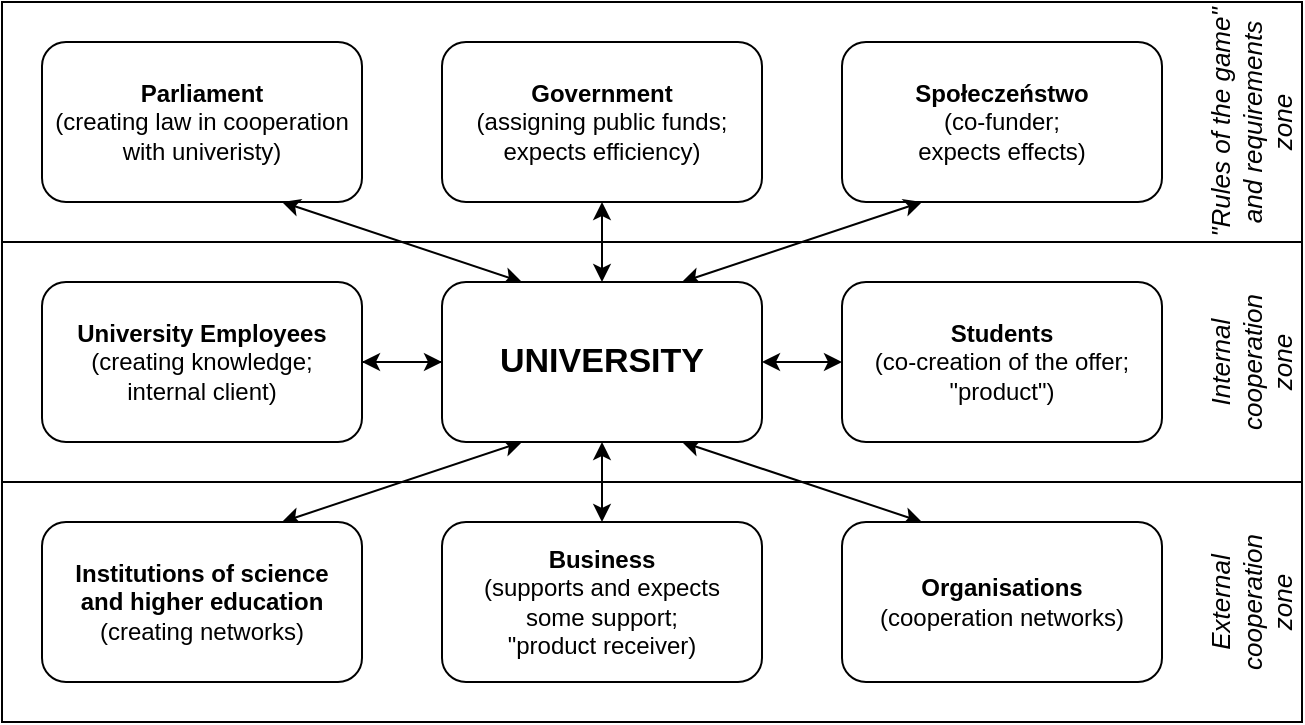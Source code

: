 <mxfile version="24.5.1" type="device">
  <diagram name="Strona-1" id="tQ_Byxg3EqiRD9VO070x">
    <mxGraphModel dx="1044" dy="705" grid="1" gridSize="10" guides="1" tooltips="1" connect="1" arrows="1" fold="1" page="1" pageScale="1" pageWidth="827" pageHeight="1169" math="0" shadow="0">
      <root>
        <mxCell id="0" />
        <mxCell id="1" parent="0" />
        <mxCell id="yI0UYQt4QdmJE8LmjKo2-1" value="&lt;b&gt;Parliament&lt;/b&gt;&lt;br&gt;(creating law in cooperation with univeristy)" style="rounded=1;whiteSpace=wrap;html=1;" parent="1" vertex="1">
          <mxGeometry x="120" y="200" width="160" height="80" as="geometry" />
        </mxCell>
        <mxCell id="yI0UYQt4QdmJE8LmjKo2-7" value="" style="edgeStyle=orthogonalEdgeStyle;rounded=0;orthogonalLoop=1;jettySize=auto;html=1;startArrow=classic;startFill=1;" parent="1" source="yI0UYQt4QdmJE8LmjKo2-2" target="yI0UYQt4QdmJE8LmjKo2-6" edge="1">
          <mxGeometry relative="1" as="geometry" />
        </mxCell>
        <mxCell id="yI0UYQt4QdmJE8LmjKo2-2" value="&lt;b&gt;Government&lt;/b&gt;&lt;br&gt;(assigning public funds; &lt;br&gt;expects efficiency)" style="rounded=1;whiteSpace=wrap;html=1;" parent="1" vertex="1">
          <mxGeometry x="320" y="200" width="160" height="80" as="geometry" />
        </mxCell>
        <mxCell id="yI0UYQt4QdmJE8LmjKo2-4" value="&lt;b&gt;Społeczeństwo&lt;/b&gt;&lt;br&gt;(co-funder; &lt;br&gt;expects effects)" style="rounded=1;whiteSpace=wrap;html=1;" parent="1" vertex="1">
          <mxGeometry x="520" y="200" width="160" height="80" as="geometry" />
        </mxCell>
        <mxCell id="yI0UYQt4QdmJE8LmjKo2-9" value="" style="edgeStyle=orthogonalEdgeStyle;rounded=0;orthogonalLoop=1;jettySize=auto;html=1;" parent="1" source="yI0UYQt4QdmJE8LmjKo2-6" target="yI0UYQt4QdmJE8LmjKo2-8" edge="1">
          <mxGeometry relative="1" as="geometry" />
        </mxCell>
        <mxCell id="yI0UYQt4QdmJE8LmjKo2-21" style="rounded=0;orthogonalLoop=1;jettySize=auto;html=1;exitX=0.25;exitY=1;exitDx=0;exitDy=0;entryX=0.75;entryY=0;entryDx=0;entryDy=0;startArrow=classic;startFill=1;" parent="1" source="yI0UYQt4QdmJE8LmjKo2-6" target="yI0UYQt4QdmJE8LmjKo2-18" edge="1">
          <mxGeometry relative="1" as="geometry" />
        </mxCell>
        <mxCell id="yI0UYQt4QdmJE8LmjKo2-22" style="rounded=0;orthogonalLoop=1;jettySize=auto;html=1;exitX=0.75;exitY=1;exitDx=0;exitDy=0;entryX=0.25;entryY=0;entryDx=0;entryDy=0;startArrow=classic;startFill=1;" parent="1" source="yI0UYQt4QdmJE8LmjKo2-6" target="yI0UYQt4QdmJE8LmjKo2-13" edge="1">
          <mxGeometry relative="1" as="geometry" />
        </mxCell>
        <mxCell id="yI0UYQt4QdmJE8LmjKo2-23" style="rounded=0;orthogonalLoop=1;jettySize=auto;html=1;exitX=0.75;exitY=0;exitDx=0;exitDy=0;entryX=0.25;entryY=1;entryDx=0;entryDy=0;startArrow=classic;startFill=1;" parent="1" source="yI0UYQt4QdmJE8LmjKo2-6" target="yI0UYQt4QdmJE8LmjKo2-4" edge="1">
          <mxGeometry relative="1" as="geometry" />
        </mxCell>
        <mxCell id="yI0UYQt4QdmJE8LmjKo2-24" style="rounded=0;orthogonalLoop=1;jettySize=auto;html=1;exitX=0.25;exitY=0;exitDx=0;exitDy=0;entryX=0.75;entryY=1;entryDx=0;entryDy=0;startArrow=classic;startFill=1;" parent="1" source="yI0UYQt4QdmJE8LmjKo2-6" target="yI0UYQt4QdmJE8LmjKo2-1" edge="1">
          <mxGeometry relative="1" as="geometry" />
        </mxCell>
        <mxCell id="yI0UYQt4QdmJE8LmjKo2-6" value="&lt;b&gt;&lt;font style=&quot;font-size: 17px;&quot;&gt;UNIVERSITY&lt;/font&gt;&lt;/b&gt;" style="rounded=1;whiteSpace=wrap;html=1;" parent="1" vertex="1">
          <mxGeometry x="320" y="320" width="160" height="80" as="geometry" />
        </mxCell>
        <mxCell id="yI0UYQt4QdmJE8LmjKo2-10" value="" style="edgeStyle=orthogonalEdgeStyle;rounded=0;orthogonalLoop=1;jettySize=auto;html=1;" parent="1" source="yI0UYQt4QdmJE8LmjKo2-8" target="yI0UYQt4QdmJE8LmjKo2-6" edge="1">
          <mxGeometry relative="1" as="geometry" />
        </mxCell>
        <mxCell id="yI0UYQt4QdmJE8LmjKo2-12" value="" style="edgeStyle=orthogonalEdgeStyle;rounded=0;orthogonalLoop=1;jettySize=auto;html=1;exitX=1;exitY=0.5;exitDx=0;exitDy=0;startArrow=classic;startFill=1;" parent="1" source="yI0UYQt4QdmJE8LmjKo2-6" target="yI0UYQt4QdmJE8LmjKo2-11" edge="1">
          <mxGeometry relative="1" as="geometry" />
        </mxCell>
        <mxCell id="yI0UYQt4QdmJE8LmjKo2-8" value="&lt;b&gt;University Employees&lt;/b&gt;&lt;br&gt;(creating knowledge;&lt;br&gt;internal client)" style="rounded=1;whiteSpace=wrap;html=1;" parent="1" vertex="1">
          <mxGeometry x="120" y="320" width="160" height="80" as="geometry" />
        </mxCell>
        <mxCell id="yI0UYQt4QdmJE8LmjKo2-11" value="&lt;b&gt;Students&lt;/b&gt;&lt;br&gt;(co-creation of the offer;&lt;br&gt;&quot;product&quot;)" style="rounded=1;whiteSpace=wrap;html=1;" parent="1" vertex="1">
          <mxGeometry x="520" y="320" width="160" height="80" as="geometry" />
        </mxCell>
        <mxCell id="yI0UYQt4QdmJE8LmjKo2-13" value="&lt;b&gt;Organisations&lt;/b&gt;&lt;br&gt;(cooperation networks)" style="rounded=1;whiteSpace=wrap;html=1;" parent="1" vertex="1">
          <mxGeometry x="520" y="440" width="160" height="80" as="geometry" />
        </mxCell>
        <mxCell id="yI0UYQt4QdmJE8LmjKo2-15" value="&lt;b&gt;Business&lt;/b&gt;&lt;br&gt;(supports and expects &lt;br&gt;some support; &lt;br&gt;&quot;product receiver)" style="rounded=1;whiteSpace=wrap;html=1;" parent="1" vertex="1">
          <mxGeometry x="320" y="440" width="160" height="80" as="geometry" />
        </mxCell>
        <mxCell id="yI0UYQt4QdmJE8LmjKo2-18" value="&lt;b&gt;Institutions of science &lt;br&gt;and higher education&lt;/b&gt;&lt;br&gt;(creating networks)" style="rounded=1;whiteSpace=wrap;html=1;" parent="1" vertex="1">
          <mxGeometry x="120" y="440" width="160" height="80" as="geometry" />
        </mxCell>
        <mxCell id="yI0UYQt4QdmJE8LmjKo2-20" value="" style="endArrow=classic;startArrow=classic;html=1;rounded=0;entryX=0.5;entryY=1;entryDx=0;entryDy=0;exitX=0.5;exitY=0;exitDx=0;exitDy=0;" parent="1" source="yI0UYQt4QdmJE8LmjKo2-15" target="yI0UYQt4QdmJE8LmjKo2-6" edge="1">
          <mxGeometry width="50" height="50" relative="1" as="geometry">
            <mxPoint x="400" y="430" as="sourcePoint" />
            <mxPoint x="440" y="330" as="targetPoint" />
          </mxGeometry>
        </mxCell>
        <mxCell id="yI0UYQt4QdmJE8LmjKo2-25" value="&lt;i style=&quot;font-weight: normal; font-size: 13px;&quot;&gt;&quot;Rules of the game&quot; and requirements zone&lt;/i&gt;" style="swimlane;horizontal=0;whiteSpace=wrap;html=1;shadow=0;flipH=1;startSize=50;swimlaneLine=0;" parent="1" vertex="1">
          <mxGeometry x="100" y="180" width="650" height="120" as="geometry" />
        </mxCell>
        <mxCell id="yI0UYQt4QdmJE8LmjKo2-26" value="&lt;span style=&quot;font-size: 13px; font-weight: 400;&quot;&gt;&lt;i&gt;Internal &lt;br&gt;cooperation &lt;br&gt;zone&lt;/i&gt;&lt;/span&gt;" style="swimlane;horizontal=0;whiteSpace=wrap;html=1;shadow=0;flipH=1;startSize=50;swimlaneLine=0;" parent="1" vertex="1">
          <mxGeometry x="100" y="300" width="650" height="120" as="geometry" />
        </mxCell>
        <mxCell id="yI0UYQt4QdmJE8LmjKo2-27" value="&lt;i style=&quot;font-size: 13px; font-weight: 400;&quot;&gt;External&lt;br&gt;cooperation&lt;br&gt;zone&lt;/i&gt;" style="swimlane;horizontal=0;whiteSpace=wrap;html=1;shadow=0;flipH=1;startSize=50;swimlaneLine=0;" parent="1" vertex="1">
          <mxGeometry x="100" y="420" width="650" height="120" as="geometry" />
        </mxCell>
      </root>
    </mxGraphModel>
  </diagram>
</mxfile>
